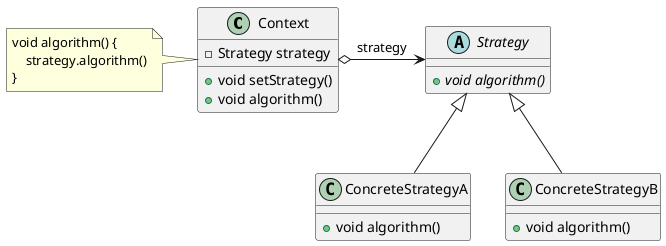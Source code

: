 @startuml

class Context {
- Strategy strategy
+ void setStrategy()
+ void algorithm()
}
note left of Context
void algorithm() {
    strategy.algorithm()
}
end note

abstract class Strategy {
+{abstract} void algorithm()
}

class ConcreteStrategyA extends Strategy {
+void algorithm()
}

class ConcreteStrategyB extends Strategy {
+void algorithm()
}

Context o-right-> Strategy : strategy

@enduml